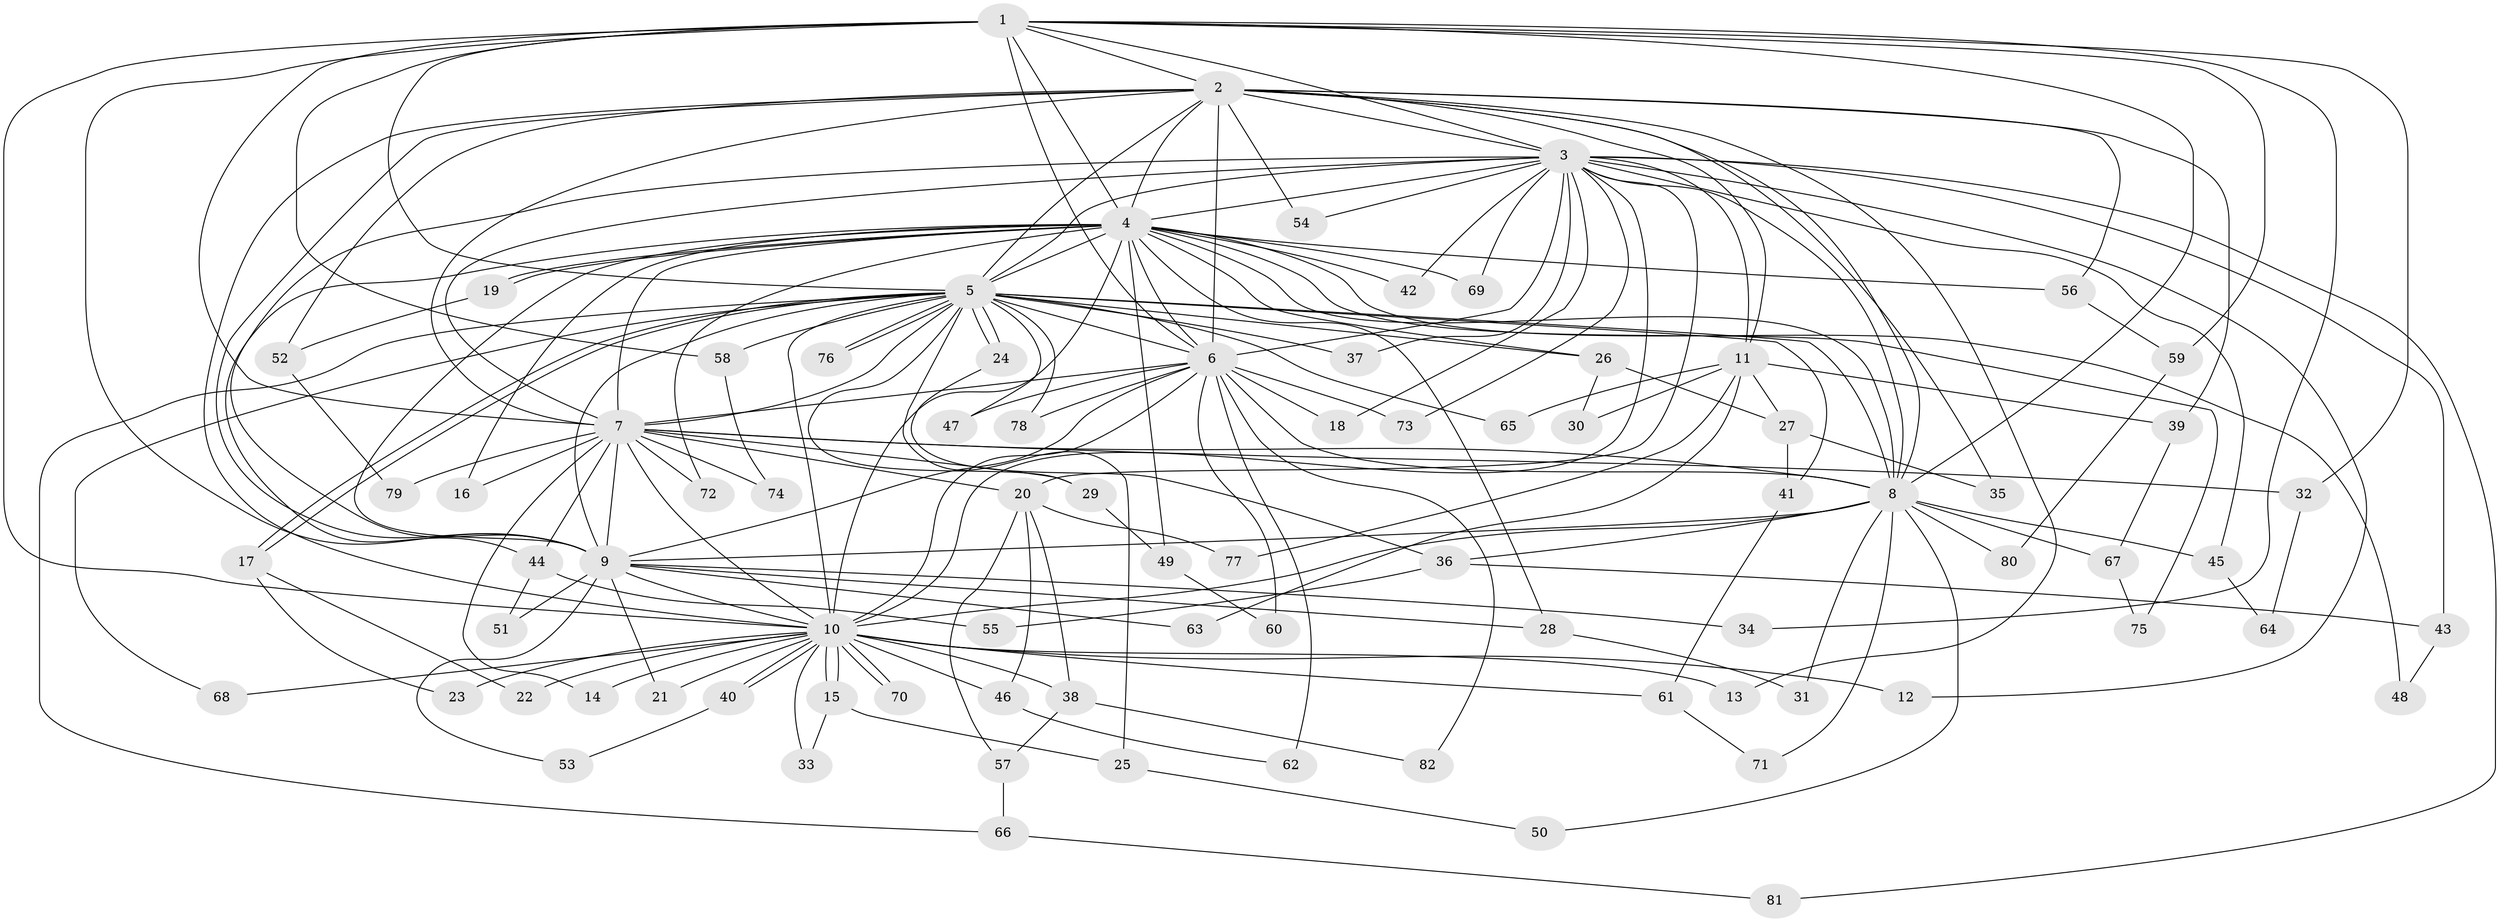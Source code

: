 // coarse degree distribution, {12: 0.09090909090909091, 10: 0.030303030303030304, 16: 0.030303030303030304, 14: 0.030303030303030304, 19: 0.030303030303030304, 7: 0.09090909090909091, 4: 0.21212121212121213, 5: 0.06060606060606061, 3: 0.15151515151515152, 8: 0.030303030303030304, 2: 0.21212121212121213, 1: 0.030303030303030304}
// Generated by graph-tools (version 1.1) at 2025/49/03/04/25 22:49:18]
// undirected, 82 vertices, 189 edges
graph export_dot {
  node [color=gray90,style=filled];
  1;
  2;
  3;
  4;
  5;
  6;
  7;
  8;
  9;
  10;
  11;
  12;
  13;
  14;
  15;
  16;
  17;
  18;
  19;
  20;
  21;
  22;
  23;
  24;
  25;
  26;
  27;
  28;
  29;
  30;
  31;
  32;
  33;
  34;
  35;
  36;
  37;
  38;
  39;
  40;
  41;
  42;
  43;
  44;
  45;
  46;
  47;
  48;
  49;
  50;
  51;
  52;
  53;
  54;
  55;
  56;
  57;
  58;
  59;
  60;
  61;
  62;
  63;
  64;
  65;
  66;
  67;
  68;
  69;
  70;
  71;
  72;
  73;
  74;
  75;
  76;
  77;
  78;
  79;
  80;
  81;
  82;
  1 -- 2;
  1 -- 3;
  1 -- 4;
  1 -- 5;
  1 -- 6;
  1 -- 7;
  1 -- 8;
  1 -- 9;
  1 -- 10;
  1 -- 32;
  1 -- 34;
  1 -- 58;
  1 -- 59;
  2 -- 3;
  2 -- 4;
  2 -- 5;
  2 -- 6;
  2 -- 7;
  2 -- 8;
  2 -- 9;
  2 -- 10;
  2 -- 11;
  2 -- 13;
  2 -- 35;
  2 -- 39;
  2 -- 52;
  2 -- 54;
  2 -- 56;
  3 -- 4;
  3 -- 5;
  3 -- 6;
  3 -- 7;
  3 -- 8;
  3 -- 9;
  3 -- 10;
  3 -- 11;
  3 -- 12;
  3 -- 18;
  3 -- 20;
  3 -- 37;
  3 -- 42;
  3 -- 43;
  3 -- 45;
  3 -- 54;
  3 -- 69;
  3 -- 73;
  3 -- 81;
  4 -- 5;
  4 -- 6;
  4 -- 7;
  4 -- 8;
  4 -- 9;
  4 -- 10;
  4 -- 16;
  4 -- 19;
  4 -- 19;
  4 -- 26;
  4 -- 28;
  4 -- 42;
  4 -- 44;
  4 -- 48;
  4 -- 49;
  4 -- 56;
  4 -- 69;
  4 -- 72;
  4 -- 75;
  5 -- 6;
  5 -- 7;
  5 -- 8;
  5 -- 9;
  5 -- 10;
  5 -- 17;
  5 -- 17;
  5 -- 24;
  5 -- 24;
  5 -- 25;
  5 -- 26;
  5 -- 29;
  5 -- 37;
  5 -- 41;
  5 -- 47;
  5 -- 58;
  5 -- 65;
  5 -- 66;
  5 -- 68;
  5 -- 76;
  5 -- 76;
  5 -- 78;
  6 -- 7;
  6 -- 8;
  6 -- 9;
  6 -- 10;
  6 -- 18;
  6 -- 47;
  6 -- 60;
  6 -- 62;
  6 -- 73;
  6 -- 78;
  6 -- 82;
  7 -- 8;
  7 -- 9;
  7 -- 10;
  7 -- 14;
  7 -- 16;
  7 -- 20;
  7 -- 29;
  7 -- 32;
  7 -- 44;
  7 -- 72;
  7 -- 74;
  7 -- 79;
  8 -- 9;
  8 -- 10;
  8 -- 31;
  8 -- 36;
  8 -- 45;
  8 -- 50;
  8 -- 67;
  8 -- 71;
  8 -- 80;
  9 -- 10;
  9 -- 21;
  9 -- 28;
  9 -- 34;
  9 -- 51;
  9 -- 53;
  9 -- 63;
  10 -- 12;
  10 -- 13;
  10 -- 14;
  10 -- 15;
  10 -- 15;
  10 -- 21;
  10 -- 22;
  10 -- 23;
  10 -- 33;
  10 -- 38;
  10 -- 40;
  10 -- 40;
  10 -- 46;
  10 -- 61;
  10 -- 68;
  10 -- 70;
  10 -- 70;
  11 -- 27;
  11 -- 30;
  11 -- 39;
  11 -- 63;
  11 -- 65;
  11 -- 77;
  15 -- 25;
  15 -- 33;
  17 -- 22;
  17 -- 23;
  19 -- 52;
  20 -- 38;
  20 -- 46;
  20 -- 57;
  20 -- 77;
  24 -- 36;
  25 -- 50;
  26 -- 27;
  26 -- 30;
  27 -- 35;
  27 -- 41;
  28 -- 31;
  29 -- 49;
  32 -- 64;
  36 -- 43;
  36 -- 55;
  38 -- 57;
  38 -- 82;
  39 -- 67;
  40 -- 53;
  41 -- 61;
  43 -- 48;
  44 -- 51;
  44 -- 55;
  45 -- 64;
  46 -- 62;
  49 -- 60;
  52 -- 79;
  56 -- 59;
  57 -- 66;
  58 -- 74;
  59 -- 80;
  61 -- 71;
  66 -- 81;
  67 -- 75;
}
